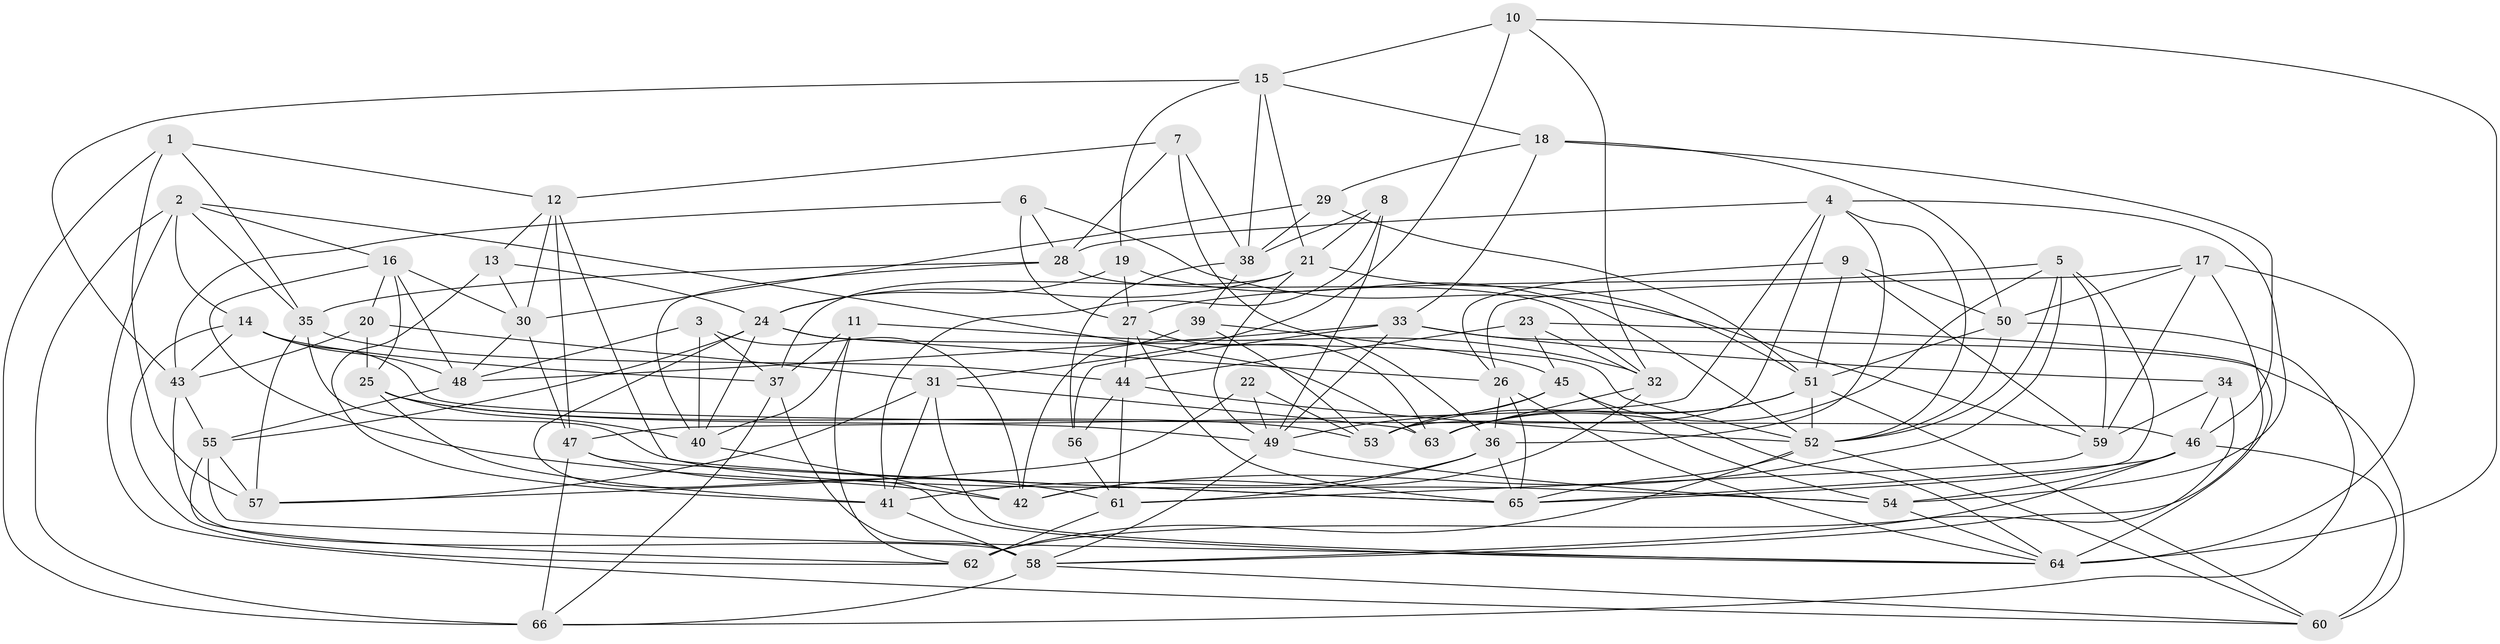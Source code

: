 // original degree distribution, {4: 1.0}
// Generated by graph-tools (version 1.1) at 2025/50/03/09/25 03:50:44]
// undirected, 66 vertices, 188 edges
graph export_dot {
graph [start="1"]
  node [color=gray90,style=filled];
  1;
  2;
  3;
  4;
  5;
  6;
  7;
  8;
  9;
  10;
  11;
  12;
  13;
  14;
  15;
  16;
  17;
  18;
  19;
  20;
  21;
  22;
  23;
  24;
  25;
  26;
  27;
  28;
  29;
  30;
  31;
  32;
  33;
  34;
  35;
  36;
  37;
  38;
  39;
  40;
  41;
  42;
  43;
  44;
  45;
  46;
  47;
  48;
  49;
  50;
  51;
  52;
  53;
  54;
  55;
  56;
  57;
  58;
  59;
  60;
  61;
  62;
  63;
  64;
  65;
  66;
  1 -- 12 [weight=1.0];
  1 -- 35 [weight=1.0];
  1 -- 57 [weight=1.0];
  1 -- 66 [weight=1.0];
  2 -- 14 [weight=1.0];
  2 -- 16 [weight=1.0];
  2 -- 35 [weight=1.0];
  2 -- 60 [weight=1.0];
  2 -- 63 [weight=1.0];
  2 -- 66 [weight=1.0];
  3 -- 37 [weight=1.0];
  3 -- 40 [weight=1.0];
  3 -- 42 [weight=1.0];
  3 -- 48 [weight=1.0];
  4 -- 28 [weight=1.0];
  4 -- 36 [weight=1.0];
  4 -- 47 [weight=1.0];
  4 -- 52 [weight=1.0];
  4 -- 53 [weight=1.0];
  4 -- 54 [weight=1.0];
  5 -- 27 [weight=1.0];
  5 -- 42 [weight=1.0];
  5 -- 52 [weight=1.0];
  5 -- 59 [weight=1.0];
  5 -- 63 [weight=1.0];
  5 -- 65 [weight=1.0];
  6 -- 27 [weight=1.0];
  6 -- 28 [weight=1.0];
  6 -- 43 [weight=1.0];
  6 -- 59 [weight=1.0];
  7 -- 12 [weight=1.0];
  7 -- 28 [weight=1.0];
  7 -- 36 [weight=1.0];
  7 -- 38 [weight=1.0];
  8 -- 21 [weight=1.0];
  8 -- 38 [weight=1.0];
  8 -- 41 [weight=1.0];
  8 -- 49 [weight=1.0];
  9 -- 26 [weight=1.0];
  9 -- 50 [weight=1.0];
  9 -- 51 [weight=1.0];
  9 -- 59 [weight=1.0];
  10 -- 15 [weight=1.0];
  10 -- 31 [weight=1.0];
  10 -- 32 [weight=1.0];
  10 -- 64 [weight=1.0];
  11 -- 32 [weight=1.0];
  11 -- 37 [weight=1.0];
  11 -- 40 [weight=1.0];
  11 -- 62 [weight=1.0];
  12 -- 13 [weight=1.0];
  12 -- 30 [weight=1.0];
  12 -- 47 [weight=1.0];
  12 -- 65 [weight=1.0];
  13 -- 24 [weight=1.0];
  13 -- 30 [weight=1.0];
  13 -- 41 [weight=1.0];
  14 -- 37 [weight=1.0];
  14 -- 43 [weight=1.0];
  14 -- 46 [weight=1.0];
  14 -- 48 [weight=1.0];
  14 -- 62 [weight=1.0];
  15 -- 18 [weight=1.0];
  15 -- 19 [weight=1.0];
  15 -- 21 [weight=1.0];
  15 -- 38 [weight=1.0];
  15 -- 43 [weight=1.0];
  16 -- 20 [weight=1.0];
  16 -- 25 [weight=1.0];
  16 -- 30 [weight=1.0];
  16 -- 42 [weight=1.0];
  16 -- 48 [weight=1.0];
  17 -- 26 [weight=1.0];
  17 -- 50 [weight=1.0];
  17 -- 58 [weight=1.0];
  17 -- 59 [weight=1.0];
  17 -- 64 [weight=2.0];
  18 -- 29 [weight=1.0];
  18 -- 33 [weight=1.0];
  18 -- 46 [weight=2.0];
  18 -- 50 [weight=1.0];
  19 -- 24 [weight=1.0];
  19 -- 27 [weight=1.0];
  19 -- 52 [weight=1.0];
  20 -- 25 [weight=1.0];
  20 -- 31 [weight=1.0];
  20 -- 43 [weight=1.0];
  21 -- 24 [weight=1.0];
  21 -- 37 [weight=1.0];
  21 -- 49 [weight=1.0];
  21 -- 51 [weight=1.0];
  22 -- 49 [weight=1.0];
  22 -- 53 [weight=1.0];
  22 -- 57 [weight=2.0];
  23 -- 32 [weight=1.0];
  23 -- 44 [weight=1.0];
  23 -- 45 [weight=1.0];
  23 -- 64 [weight=1.0];
  24 -- 26 [weight=1.0];
  24 -- 40 [weight=1.0];
  24 -- 52 [weight=1.0];
  24 -- 55 [weight=1.0];
  24 -- 64 [weight=1.0];
  25 -- 40 [weight=1.0];
  25 -- 41 [weight=1.0];
  25 -- 49 [weight=1.0];
  25 -- 53 [weight=1.0];
  26 -- 36 [weight=1.0];
  26 -- 64 [weight=1.0];
  26 -- 65 [weight=1.0];
  27 -- 44 [weight=1.0];
  27 -- 63 [weight=1.0];
  27 -- 65 [weight=1.0];
  28 -- 32 [weight=1.0];
  28 -- 35 [weight=1.0];
  28 -- 40 [weight=1.0];
  29 -- 30 [weight=1.0];
  29 -- 38 [weight=1.0];
  29 -- 51 [weight=1.0];
  30 -- 47 [weight=1.0];
  30 -- 48 [weight=1.0];
  31 -- 41 [weight=1.0];
  31 -- 57 [weight=1.0];
  31 -- 63 [weight=1.0];
  31 -- 64 [weight=1.0];
  32 -- 42 [weight=1.0];
  32 -- 63 [weight=1.0];
  33 -- 34 [weight=1.0];
  33 -- 48 [weight=1.0];
  33 -- 49 [weight=1.0];
  33 -- 56 [weight=1.0];
  33 -- 60 [weight=1.0];
  34 -- 46 [weight=1.0];
  34 -- 59 [weight=1.0];
  34 -- 62 [weight=1.0];
  35 -- 44 [weight=1.0];
  35 -- 54 [weight=1.0];
  35 -- 57 [weight=1.0];
  36 -- 41 [weight=1.0];
  36 -- 61 [weight=1.0];
  36 -- 65 [weight=1.0];
  37 -- 58 [weight=1.0];
  37 -- 66 [weight=1.0];
  38 -- 39 [weight=1.0];
  38 -- 56 [weight=1.0];
  39 -- 42 [weight=1.0];
  39 -- 45 [weight=1.0];
  39 -- 53 [weight=1.0];
  40 -- 42 [weight=1.0];
  41 -- 58 [weight=1.0];
  43 -- 55 [weight=1.0];
  43 -- 58 [weight=1.0];
  44 -- 52 [weight=1.0];
  44 -- 56 [weight=1.0];
  44 -- 61 [weight=1.0];
  45 -- 49 [weight=1.0];
  45 -- 53 [weight=1.0];
  45 -- 54 [weight=1.0];
  45 -- 64 [weight=1.0];
  46 -- 54 [weight=1.0];
  46 -- 58 [weight=1.0];
  46 -- 60 [weight=1.0];
  46 -- 65 [weight=1.0];
  47 -- 61 [weight=1.0];
  47 -- 65 [weight=1.0];
  47 -- 66 [weight=1.0];
  48 -- 55 [weight=1.0];
  49 -- 54 [weight=1.0];
  49 -- 58 [weight=1.0];
  50 -- 51 [weight=1.0];
  50 -- 52 [weight=1.0];
  50 -- 66 [weight=1.0];
  51 -- 52 [weight=1.0];
  51 -- 53 [weight=1.0];
  51 -- 60 [weight=1.0];
  51 -- 63 [weight=1.0];
  52 -- 60 [weight=1.0];
  52 -- 62 [weight=1.0];
  52 -- 65 [weight=1.0];
  54 -- 64 [weight=1.0];
  55 -- 57 [weight=1.0];
  55 -- 62 [weight=1.0];
  55 -- 64 [weight=1.0];
  56 -- 61 [weight=1.0];
  58 -- 60 [weight=1.0];
  58 -- 66 [weight=1.0];
  59 -- 61 [weight=1.0];
  61 -- 62 [weight=1.0];
}
